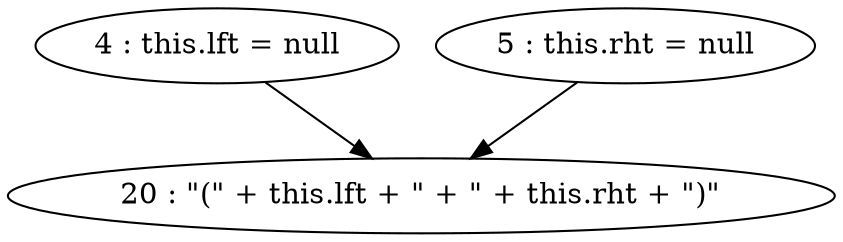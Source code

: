 digraph G {
"4 : this.lft = null"
"4 : this.lft = null" -> "20 : \"(\" + this.lft + \" + \" + this.rht + \")\""
"5 : this.rht = null"
"5 : this.rht = null" -> "20 : \"(\" + this.lft + \" + \" + this.rht + \")\""
"20 : \"(\" + this.lft + \" + \" + this.rht + \")\""
}